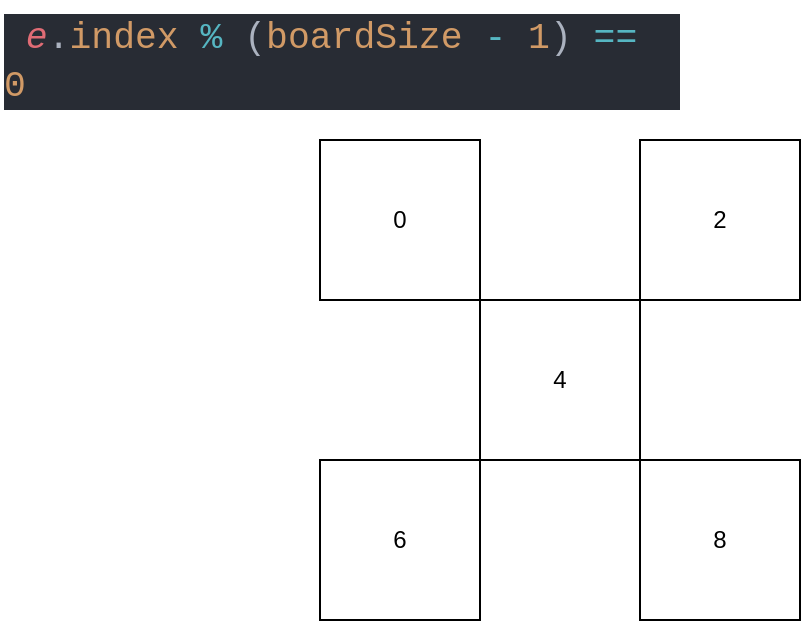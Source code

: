 <mxfile>
    <diagram id="jodF1min1UQr0MUNW-tQ" name="Page-1">
        <mxGraphModel dx="841" dy="1727" grid="1" gridSize="10" guides="1" tooltips="1" connect="1" arrows="1" fold="1" page="1" pageScale="1" pageWidth="850" pageHeight="1100" math="0" shadow="0">
            <root>
                <mxCell id="0"/>
                <mxCell id="1" parent="0"/>
                <mxCell id="3" value="4" style="whiteSpace=wrap;html=1;aspect=fixed;" parent="1" vertex="1">
                    <mxGeometry x="270" y="120" width="80" height="80" as="geometry"/>
                </mxCell>
                <mxCell id="4" value="2" style="whiteSpace=wrap;html=1;aspect=fixed;" parent="1" vertex="1">
                    <mxGeometry x="350" y="40" width="80" height="80" as="geometry"/>
                </mxCell>
                <mxCell id="5" value="6" style="whiteSpace=wrap;html=1;aspect=fixed;" parent="1" vertex="1">
                    <mxGeometry x="190" y="200" width="80" height="80" as="geometry"/>
                </mxCell>
                <mxCell id="6" value="&lt;div style=&quot;color: rgb(171, 178, 191); background-color: rgb(40, 44, 52); font-family: Consolas, &amp;quot;Courier New&amp;quot;, monospace; font-weight: normal; font-size: 18.2px; line-height: 24px;&quot;&gt;&lt;div&gt;&lt;span style=&quot;color: #abb2bf;&quot;&gt;&amp;nbsp;&lt;/span&gt;&lt;span style=&quot;color: #e06c75;font-style: italic;&quot;&gt;e&lt;/span&gt;&lt;span style=&quot;color: #abb2bf;&quot;&gt;.&lt;/span&gt;&lt;span style=&quot;color: #d19a66;&quot;&gt;index&lt;/span&gt;&lt;span style=&quot;color: #abb2bf;&quot;&gt; &lt;/span&gt;&lt;span style=&quot;color: #56b6c2;&quot;&gt;%&lt;/span&gt;&lt;span style=&quot;color: #abb2bf;&quot;&gt; (&lt;/span&gt;&lt;span style=&quot;color: #d19a66;&quot;&gt;boardSize&lt;/span&gt;&lt;span style=&quot;color: #abb2bf;&quot;&gt; &lt;/span&gt;&lt;span style=&quot;color: #56b6c2;&quot;&gt;-&lt;/span&gt;&lt;span style=&quot;color: #abb2bf;&quot;&gt; &lt;/span&gt;&lt;span style=&quot;color: #d19a66;&quot;&gt;1&lt;/span&gt;&lt;span style=&quot;color: #abb2bf;&quot;&gt;) &lt;/span&gt;&lt;span style=&quot;color: #56b6c2;&quot;&gt;==&lt;/span&gt;&lt;span style=&quot;color: #abb2bf;&quot;&gt; &lt;/span&gt;&lt;span style=&quot;color: #d19a66;&quot;&gt;0&lt;/span&gt;&lt;/div&gt;&lt;/div&gt;" style="text;whiteSpace=wrap;html=1;" parent="1" vertex="1">
                    <mxGeometry x="30" y="-30" width="340" height="50" as="geometry"/>
                </mxCell>
                <mxCell id="7" value="0" style="whiteSpace=wrap;html=1;aspect=fixed;" parent="1" vertex="1">
                    <mxGeometry x="190" y="40" width="80" height="80" as="geometry"/>
                </mxCell>
                <mxCell id="8" value="8" style="whiteSpace=wrap;html=1;aspect=fixed;" parent="1" vertex="1">
                    <mxGeometry x="350" y="200" width="80" height="80" as="geometry"/>
                </mxCell>
            </root>
        </mxGraphModel>
    </diagram>
</mxfile>